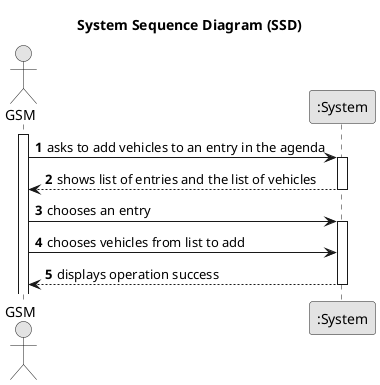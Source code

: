 @startuml
skinparam monochrome true
skinparam packageStyle rectangle
skinparam shadowing false

title System Sequence Diagram (SSD)

autonumber

actor "GSM" as Employee
participant ":System" as System

activate Employee

    Employee -> System : asks to add vehicles to an entry in the agenda
    activate System

        System --> Employee :shows list of entries and the list of vehicles
    deactivate System

     Employee -> System : chooses an entry
        activate System

         Employee -> System : chooses vehicles from list to add

            System --> Employee : displays operation success
                deactivate System





@enduml